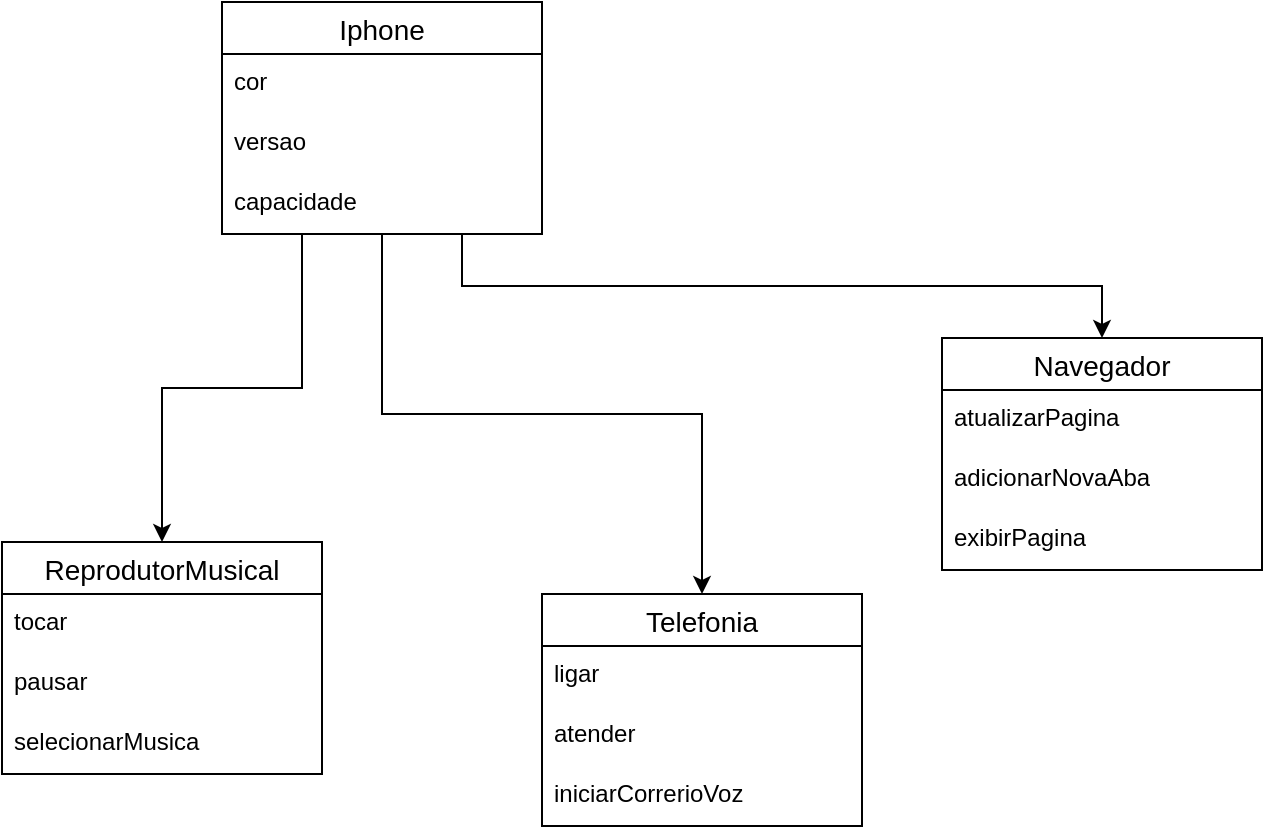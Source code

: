 <mxfile version="21.7.5" type="device">
  <diagram name="Página-1" id="gg9tdC-r6BuqTYxbkAkA">
    <mxGraphModel dx="1278" dy="483" grid="1" gridSize="10" guides="1" tooltips="1" connect="1" arrows="1" fold="1" page="1" pageScale="1" pageWidth="827" pageHeight="1169" math="0" shadow="0">
      <root>
        <mxCell id="0" />
        <mxCell id="1" parent="0" />
        <mxCell id="FMCRZyyjpiOiLZQY8sUc-34" style="edgeStyle=orthogonalEdgeStyle;rounded=0;orthogonalLoop=1;jettySize=auto;html=1;exitX=0.25;exitY=1;exitDx=0;exitDy=0;entryX=0.5;entryY=0;entryDx=0;entryDy=0;" edge="1" parent="1" source="FMCRZyyjpiOiLZQY8sUc-14" target="FMCRZyyjpiOiLZQY8sUc-22">
          <mxGeometry relative="1" as="geometry" />
        </mxCell>
        <mxCell id="FMCRZyyjpiOiLZQY8sUc-35" style="edgeStyle=orthogonalEdgeStyle;rounded=0;orthogonalLoop=1;jettySize=auto;html=1;exitX=0.5;exitY=1;exitDx=0;exitDy=0;entryX=0.5;entryY=0;entryDx=0;entryDy=0;" edge="1" parent="1" source="FMCRZyyjpiOiLZQY8sUc-14" target="FMCRZyyjpiOiLZQY8sUc-26">
          <mxGeometry relative="1" as="geometry" />
        </mxCell>
        <mxCell id="FMCRZyyjpiOiLZQY8sUc-37" style="edgeStyle=orthogonalEdgeStyle;rounded=0;orthogonalLoop=1;jettySize=auto;html=1;exitX=0.75;exitY=1;exitDx=0;exitDy=0;entryX=0.5;entryY=0;entryDx=0;entryDy=0;" edge="1" parent="1" source="FMCRZyyjpiOiLZQY8sUc-14" target="FMCRZyyjpiOiLZQY8sUc-30">
          <mxGeometry relative="1" as="geometry" />
        </mxCell>
        <mxCell id="FMCRZyyjpiOiLZQY8sUc-14" value="Iphone" style="swimlane;fontStyle=0;childLayout=stackLayout;horizontal=1;startSize=26;horizontalStack=0;resizeParent=1;resizeParentMax=0;resizeLast=0;collapsible=1;marginBottom=0;align=center;fontSize=14;" vertex="1" parent="1">
          <mxGeometry x="200" y="100" width="160" height="116" as="geometry" />
        </mxCell>
        <mxCell id="FMCRZyyjpiOiLZQY8sUc-15" value="cor" style="text;strokeColor=none;fillColor=none;spacingLeft=4;spacingRight=4;overflow=hidden;rotatable=0;points=[[0,0.5],[1,0.5]];portConstraint=eastwest;fontSize=12;whiteSpace=wrap;html=1;" vertex="1" parent="FMCRZyyjpiOiLZQY8sUc-14">
          <mxGeometry y="26" width="160" height="30" as="geometry" />
        </mxCell>
        <mxCell id="FMCRZyyjpiOiLZQY8sUc-16" value="versao" style="text;strokeColor=none;fillColor=none;spacingLeft=4;spacingRight=4;overflow=hidden;rotatable=0;points=[[0,0.5],[1,0.5]];portConstraint=eastwest;fontSize=12;whiteSpace=wrap;html=1;" vertex="1" parent="FMCRZyyjpiOiLZQY8sUc-14">
          <mxGeometry y="56" width="160" height="30" as="geometry" />
        </mxCell>
        <mxCell id="FMCRZyyjpiOiLZQY8sUc-17" value="capacidade" style="text;strokeColor=none;fillColor=none;spacingLeft=4;spacingRight=4;overflow=hidden;rotatable=0;points=[[0,0.5],[1,0.5]];portConstraint=eastwest;fontSize=12;whiteSpace=wrap;html=1;" vertex="1" parent="FMCRZyyjpiOiLZQY8sUc-14">
          <mxGeometry y="86" width="160" height="30" as="geometry" />
        </mxCell>
        <mxCell id="FMCRZyyjpiOiLZQY8sUc-22" value="ReprodutorMusical" style="swimlane;fontStyle=0;childLayout=stackLayout;horizontal=1;startSize=26;horizontalStack=0;resizeParent=1;resizeParentMax=0;resizeLast=0;collapsible=1;marginBottom=0;align=center;fontSize=14;" vertex="1" parent="1">
          <mxGeometry x="90" y="370" width="160" height="116" as="geometry" />
        </mxCell>
        <mxCell id="FMCRZyyjpiOiLZQY8sUc-23" value="tocar" style="text;strokeColor=none;fillColor=none;spacingLeft=4;spacingRight=4;overflow=hidden;rotatable=0;points=[[0,0.5],[1,0.5]];portConstraint=eastwest;fontSize=12;whiteSpace=wrap;html=1;" vertex="1" parent="FMCRZyyjpiOiLZQY8sUc-22">
          <mxGeometry y="26" width="160" height="30" as="geometry" />
        </mxCell>
        <mxCell id="FMCRZyyjpiOiLZQY8sUc-24" value="pausar" style="text;strokeColor=none;fillColor=none;spacingLeft=4;spacingRight=4;overflow=hidden;rotatable=0;points=[[0,0.5],[1,0.5]];portConstraint=eastwest;fontSize=12;whiteSpace=wrap;html=1;" vertex="1" parent="FMCRZyyjpiOiLZQY8sUc-22">
          <mxGeometry y="56" width="160" height="30" as="geometry" />
        </mxCell>
        <mxCell id="FMCRZyyjpiOiLZQY8sUc-25" value="selecionarMusica" style="text;strokeColor=none;fillColor=none;spacingLeft=4;spacingRight=4;overflow=hidden;rotatable=0;points=[[0,0.5],[1,0.5]];portConstraint=eastwest;fontSize=12;whiteSpace=wrap;html=1;" vertex="1" parent="FMCRZyyjpiOiLZQY8sUc-22">
          <mxGeometry y="86" width="160" height="30" as="geometry" />
        </mxCell>
        <mxCell id="FMCRZyyjpiOiLZQY8sUc-26" value="Telefonia" style="swimlane;fontStyle=0;childLayout=stackLayout;horizontal=1;startSize=26;horizontalStack=0;resizeParent=1;resizeParentMax=0;resizeLast=0;collapsible=1;marginBottom=0;align=center;fontSize=14;" vertex="1" parent="1">
          <mxGeometry x="360" y="396" width="160" height="116" as="geometry" />
        </mxCell>
        <mxCell id="FMCRZyyjpiOiLZQY8sUc-27" value="ligar" style="text;strokeColor=none;fillColor=none;spacingLeft=4;spacingRight=4;overflow=hidden;rotatable=0;points=[[0,0.5],[1,0.5]];portConstraint=eastwest;fontSize=12;whiteSpace=wrap;html=1;" vertex="1" parent="FMCRZyyjpiOiLZQY8sUc-26">
          <mxGeometry y="26" width="160" height="30" as="geometry" />
        </mxCell>
        <mxCell id="FMCRZyyjpiOiLZQY8sUc-28" value="atender" style="text;strokeColor=none;fillColor=none;spacingLeft=4;spacingRight=4;overflow=hidden;rotatable=0;points=[[0,0.5],[1,0.5]];portConstraint=eastwest;fontSize=12;whiteSpace=wrap;html=1;" vertex="1" parent="FMCRZyyjpiOiLZQY8sUc-26">
          <mxGeometry y="56" width="160" height="30" as="geometry" />
        </mxCell>
        <mxCell id="FMCRZyyjpiOiLZQY8sUc-29" value="iniciarCorrerioVoz" style="text;strokeColor=none;fillColor=none;spacingLeft=4;spacingRight=4;overflow=hidden;rotatable=0;points=[[0,0.5],[1,0.5]];portConstraint=eastwest;fontSize=12;whiteSpace=wrap;html=1;" vertex="1" parent="FMCRZyyjpiOiLZQY8sUc-26">
          <mxGeometry y="86" width="160" height="30" as="geometry" />
        </mxCell>
        <mxCell id="FMCRZyyjpiOiLZQY8sUc-30" value="Navegador" style="swimlane;fontStyle=0;childLayout=stackLayout;horizontal=1;startSize=26;horizontalStack=0;resizeParent=1;resizeParentMax=0;resizeLast=0;collapsible=1;marginBottom=0;align=center;fontSize=14;" vertex="1" parent="1">
          <mxGeometry x="560" y="268" width="160" height="116" as="geometry" />
        </mxCell>
        <mxCell id="FMCRZyyjpiOiLZQY8sUc-31" value="atualizarPagina" style="text;strokeColor=none;fillColor=none;spacingLeft=4;spacingRight=4;overflow=hidden;rotatable=0;points=[[0,0.5],[1,0.5]];portConstraint=eastwest;fontSize=12;whiteSpace=wrap;html=1;" vertex="1" parent="FMCRZyyjpiOiLZQY8sUc-30">
          <mxGeometry y="26" width="160" height="30" as="geometry" />
        </mxCell>
        <mxCell id="FMCRZyyjpiOiLZQY8sUc-32" value="adicionarNovaAba" style="text;strokeColor=none;fillColor=none;spacingLeft=4;spacingRight=4;overflow=hidden;rotatable=0;points=[[0,0.5],[1,0.5]];portConstraint=eastwest;fontSize=12;whiteSpace=wrap;html=1;" vertex="1" parent="FMCRZyyjpiOiLZQY8sUc-30">
          <mxGeometry y="56" width="160" height="30" as="geometry" />
        </mxCell>
        <mxCell id="FMCRZyyjpiOiLZQY8sUc-33" value="exibirPagina" style="text;strokeColor=none;fillColor=none;spacingLeft=4;spacingRight=4;overflow=hidden;rotatable=0;points=[[0,0.5],[1,0.5]];portConstraint=eastwest;fontSize=12;whiteSpace=wrap;html=1;" vertex="1" parent="FMCRZyyjpiOiLZQY8sUc-30">
          <mxGeometry y="86" width="160" height="30" as="geometry" />
        </mxCell>
      </root>
    </mxGraphModel>
  </diagram>
</mxfile>
